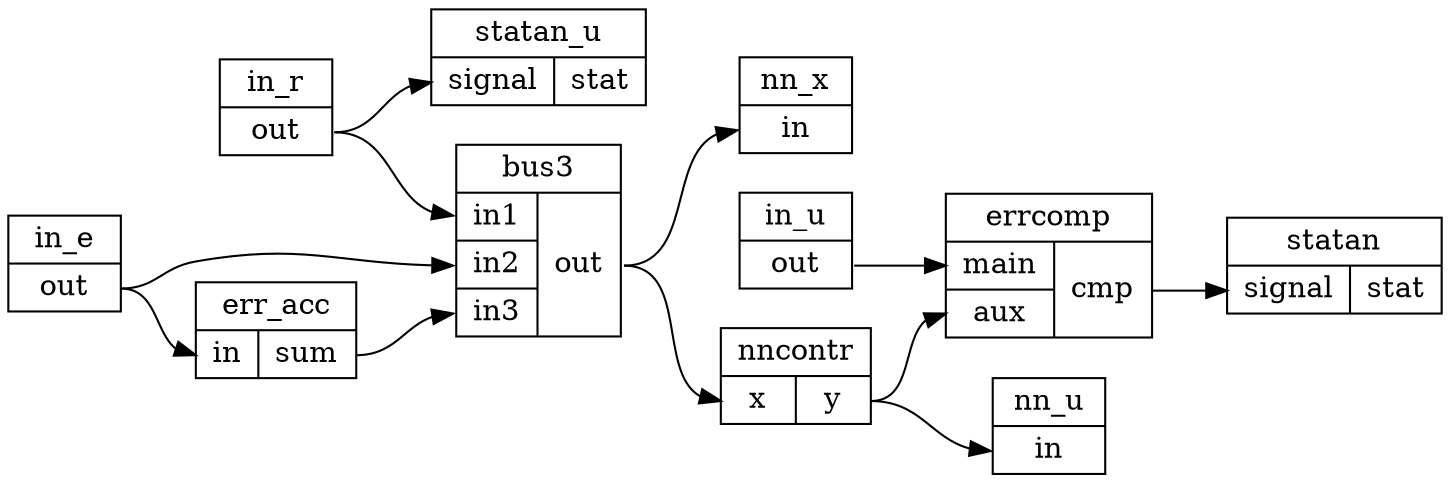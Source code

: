 digraph nncpe {
  graph [ rankdir = LR ] ;
  node [ shape = record ] ;

  in_r:out -> bus3:in1 ;
  in_r [
    label="in_r|{{<out>out}}"
  ] ;
  bus3 [
    label="bus3|{{<in1>in1|<in2>in2|<in3>in3}|{<out>out}}"
  ] ;
  in_e:out -> bus3:in2 ;
  in_e [
    label="in_e|{{<out>out}}"
  ] ;
  in_e:out -> err_acc:in ;
  err_acc [
    label="err_acc|{{<in>in}|{<sum>sum}}"
  ] ;
  err_acc:sum -> bus3:in3 ;
  bus3:out -> nncontr:x ;
  nncontr [
    label="nncontr|{{<x>x}|{<y>y}}"
  ] ;
  bus3:out -> nn_x:in ;
  nn_x [
    label="nn_x|{{<in>in}}"
  ] ;
  nncontr:y -> errcomp:aux ;
  errcomp [
    label="errcomp|{{<main>main|<aux>aux}|{<cmp>cmp}}"
  ] ;
  nncontr:y -> nn_u:in ;
  nn_u [
    label="nn_u|{{<in>in}}"
  ] ;
  in_u:out -> errcomp:main ;
  in_u [
    label="in_u|{{<out>out}}"
  ] ;
  errcomp:cmp -> statan:signal ;
  statan [
    label="statan|{{<signal>signal}|{<stat>stat}}"
  ] ;
  in_r:out -> statan_u:signal ;
  statan_u [
    label="statan_u|{{<signal>signal}|{<stat>stat}}"
  ] ;
}

